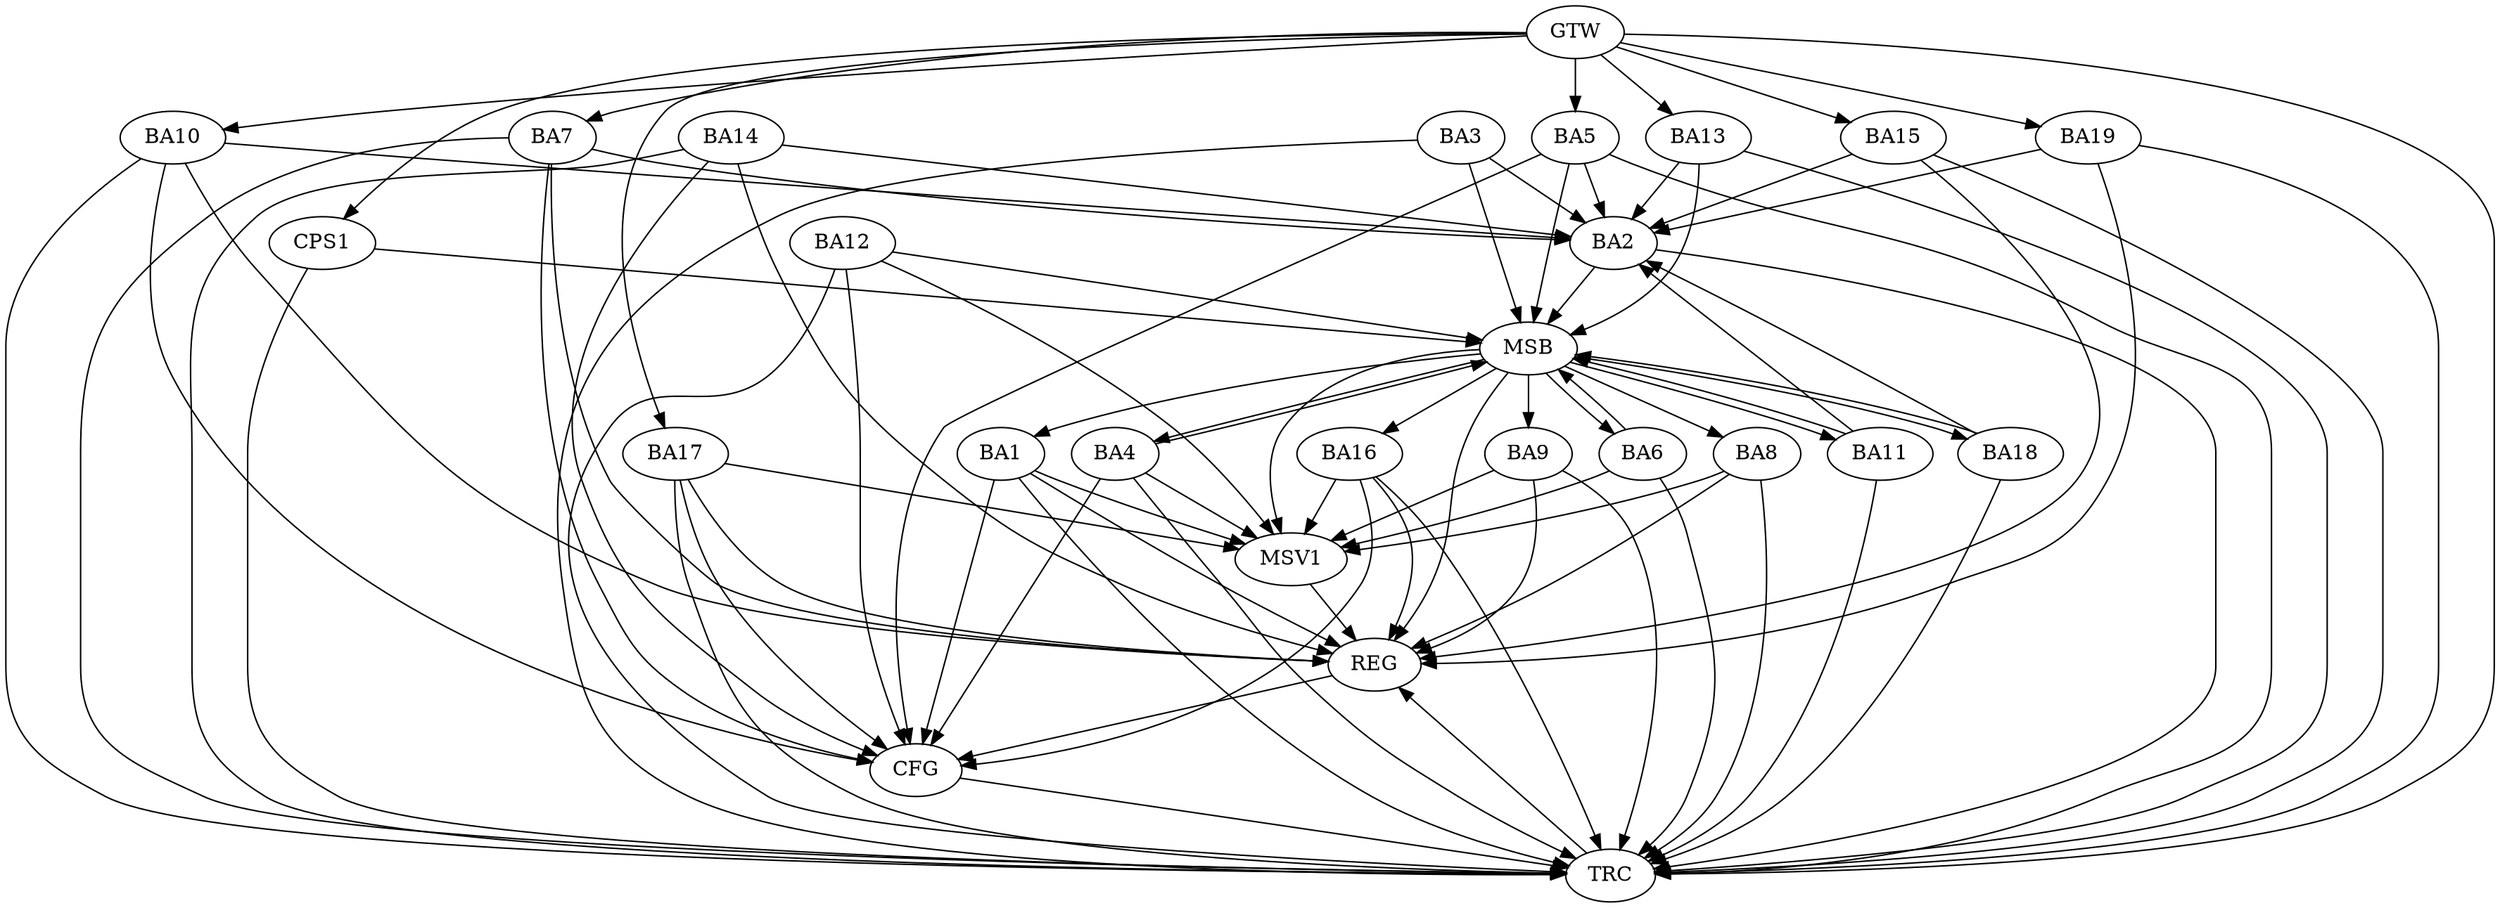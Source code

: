 strict digraph G {
  BA1 [ label="BA1" ];
  BA2 [ label="BA2" ];
  BA3 [ label="BA3" ];
  BA4 [ label="BA4" ];
  BA5 [ label="BA5" ];
  BA6 [ label="BA6" ];
  BA7 [ label="BA7" ];
  BA8 [ label="BA8" ];
  BA9 [ label="BA9" ];
  BA10 [ label="BA10" ];
  BA11 [ label="BA11" ];
  BA12 [ label="BA12" ];
  BA13 [ label="BA13" ];
  BA14 [ label="BA14" ];
  BA15 [ label="BA15" ];
  BA16 [ label="BA16" ];
  BA17 [ label="BA17" ];
  BA18 [ label="BA18" ];
  BA19 [ label="BA19" ];
  CPS1 [ label="CPS1" ];
  GTW [ label="GTW" ];
  REG [ label="REG" ];
  MSB [ label="MSB" ];
  CFG [ label="CFG" ];
  TRC [ label="TRC" ];
  MSV1 [ label="MSV1" ];
  GTW -> BA5;
  GTW -> BA7;
  GTW -> BA10;
  GTW -> BA13;
  GTW -> BA15;
  GTW -> BA17;
  GTW -> BA19;
  GTW -> CPS1;
  BA1 -> REG;
  BA7 -> REG;
  BA8 -> REG;
  BA9 -> REG;
  BA10 -> REG;
  BA14 -> REG;
  BA15 -> REG;
  BA16 -> REG;
  BA17 -> REG;
  BA19 -> REG;
  BA2 -> MSB;
  MSB -> BA1;
  MSB -> REG;
  BA3 -> MSB;
  BA4 -> MSB;
  BA5 -> MSB;
  BA6 -> MSB;
  MSB -> BA4;
  BA11 -> MSB;
  MSB -> BA9;
  BA12 -> MSB;
  MSB -> BA11;
  BA13 -> MSB;
  BA18 -> MSB;
  MSB -> BA16;
  CPS1 -> MSB;
  MSB -> BA8;
  MSB -> BA18;
  MSB -> BA6;
  BA1 -> CFG;
  BA14 -> CFG;
  BA12 -> CFG;
  BA7 -> CFG;
  BA4 -> CFG;
  BA10 -> CFG;
  BA17 -> CFG;
  BA5 -> CFG;
  BA16 -> CFG;
  REG -> CFG;
  BA1 -> TRC;
  BA2 -> TRC;
  BA3 -> TRC;
  BA4 -> TRC;
  BA5 -> TRC;
  BA6 -> TRC;
  BA7 -> TRC;
  BA8 -> TRC;
  BA9 -> TRC;
  BA10 -> TRC;
  BA11 -> TRC;
  BA12 -> TRC;
  BA13 -> TRC;
  BA14 -> TRC;
  BA15 -> TRC;
  BA16 -> TRC;
  BA17 -> TRC;
  BA18 -> TRC;
  BA19 -> TRC;
  CPS1 -> TRC;
  GTW -> TRC;
  CFG -> TRC;
  TRC -> REG;
  BA13 -> BA2;
  BA3 -> BA2;
  BA18 -> BA2;
  BA14 -> BA2;
  BA10 -> BA2;
  BA19 -> BA2;
  BA7 -> BA2;
  BA5 -> BA2;
  BA15 -> BA2;
  BA11 -> BA2;
  BA1 -> MSV1;
  BA8 -> MSV1;
  BA9 -> MSV1;
  BA16 -> MSV1;
  MSB -> MSV1;
  BA17 -> MSV1;
  BA6 -> MSV1;
  BA12 -> MSV1;
  BA4 -> MSV1;
  MSV1 -> REG;
}
